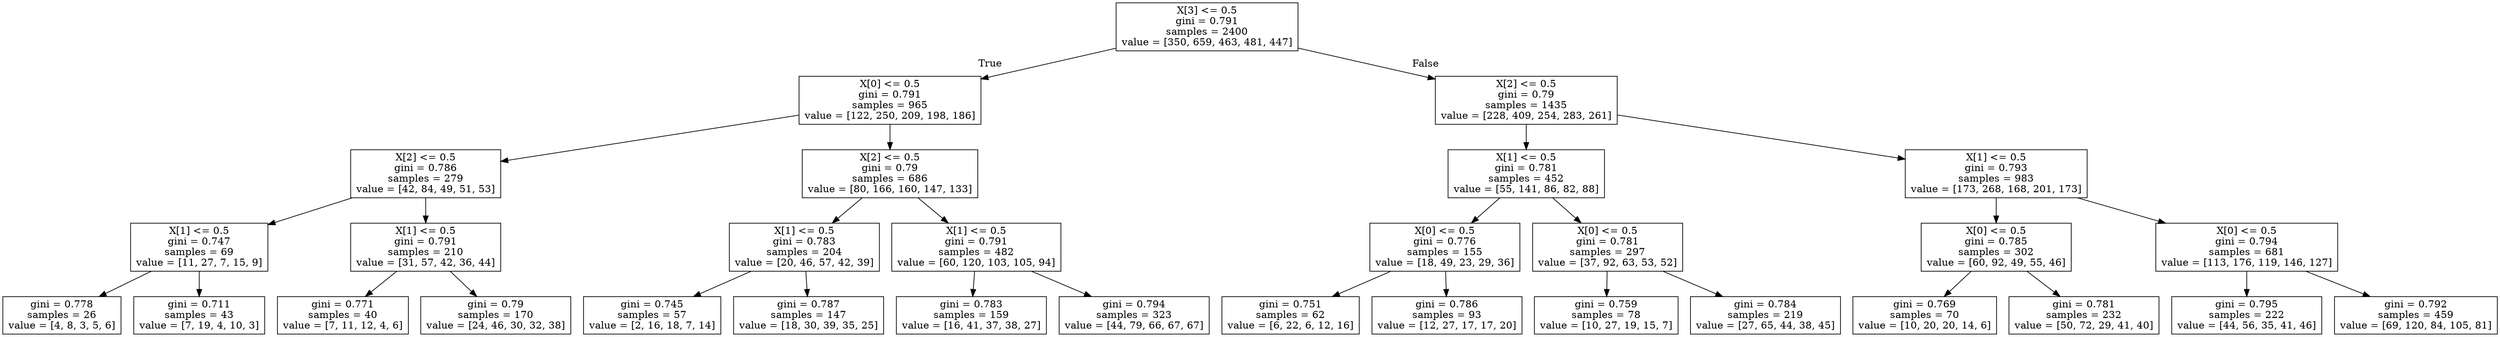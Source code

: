 digraph Tree {
node [shape=box] ;
0 [label="X[3] <= 0.5\ngini = 0.791\nsamples = 2400\nvalue = [350, 659, 463, 481, 447]"] ;
1 [label="X[0] <= 0.5\ngini = 0.791\nsamples = 965\nvalue = [122, 250, 209, 198, 186]"] ;
0 -> 1 [labeldistance=2.5, labelangle=45, headlabel="True"] ;
2 [label="X[2] <= 0.5\ngini = 0.786\nsamples = 279\nvalue = [42, 84, 49, 51, 53]"] ;
1 -> 2 ;
3 [label="X[1] <= 0.5\ngini = 0.747\nsamples = 69\nvalue = [11, 27, 7, 15, 9]"] ;
2 -> 3 ;
4 [label="gini = 0.778\nsamples = 26\nvalue = [4, 8, 3, 5, 6]"] ;
3 -> 4 ;
5 [label="gini = 0.711\nsamples = 43\nvalue = [7, 19, 4, 10, 3]"] ;
3 -> 5 ;
6 [label="X[1] <= 0.5\ngini = 0.791\nsamples = 210\nvalue = [31, 57, 42, 36, 44]"] ;
2 -> 6 ;
7 [label="gini = 0.771\nsamples = 40\nvalue = [7, 11, 12, 4, 6]"] ;
6 -> 7 ;
8 [label="gini = 0.79\nsamples = 170\nvalue = [24, 46, 30, 32, 38]"] ;
6 -> 8 ;
9 [label="X[2] <= 0.5\ngini = 0.79\nsamples = 686\nvalue = [80, 166, 160, 147, 133]"] ;
1 -> 9 ;
10 [label="X[1] <= 0.5\ngini = 0.783\nsamples = 204\nvalue = [20, 46, 57, 42, 39]"] ;
9 -> 10 ;
11 [label="gini = 0.745\nsamples = 57\nvalue = [2, 16, 18, 7, 14]"] ;
10 -> 11 ;
12 [label="gini = 0.787\nsamples = 147\nvalue = [18, 30, 39, 35, 25]"] ;
10 -> 12 ;
13 [label="X[1] <= 0.5\ngini = 0.791\nsamples = 482\nvalue = [60, 120, 103, 105, 94]"] ;
9 -> 13 ;
14 [label="gini = 0.783\nsamples = 159\nvalue = [16, 41, 37, 38, 27]"] ;
13 -> 14 ;
15 [label="gini = 0.794\nsamples = 323\nvalue = [44, 79, 66, 67, 67]"] ;
13 -> 15 ;
16 [label="X[2] <= 0.5\ngini = 0.79\nsamples = 1435\nvalue = [228, 409, 254, 283, 261]"] ;
0 -> 16 [labeldistance=2.5, labelangle=-45, headlabel="False"] ;
17 [label="X[1] <= 0.5\ngini = 0.781\nsamples = 452\nvalue = [55, 141, 86, 82, 88]"] ;
16 -> 17 ;
18 [label="X[0] <= 0.5\ngini = 0.776\nsamples = 155\nvalue = [18, 49, 23, 29, 36]"] ;
17 -> 18 ;
19 [label="gini = 0.751\nsamples = 62\nvalue = [6, 22, 6, 12, 16]"] ;
18 -> 19 ;
20 [label="gini = 0.786\nsamples = 93\nvalue = [12, 27, 17, 17, 20]"] ;
18 -> 20 ;
21 [label="X[0] <= 0.5\ngini = 0.781\nsamples = 297\nvalue = [37, 92, 63, 53, 52]"] ;
17 -> 21 ;
22 [label="gini = 0.759\nsamples = 78\nvalue = [10, 27, 19, 15, 7]"] ;
21 -> 22 ;
23 [label="gini = 0.784\nsamples = 219\nvalue = [27, 65, 44, 38, 45]"] ;
21 -> 23 ;
24 [label="X[1] <= 0.5\ngini = 0.793\nsamples = 983\nvalue = [173, 268, 168, 201, 173]"] ;
16 -> 24 ;
25 [label="X[0] <= 0.5\ngini = 0.785\nsamples = 302\nvalue = [60, 92, 49, 55, 46]"] ;
24 -> 25 ;
26 [label="gini = 0.769\nsamples = 70\nvalue = [10, 20, 20, 14, 6]"] ;
25 -> 26 ;
27 [label="gini = 0.781\nsamples = 232\nvalue = [50, 72, 29, 41, 40]"] ;
25 -> 27 ;
28 [label="X[0] <= 0.5\ngini = 0.794\nsamples = 681\nvalue = [113, 176, 119, 146, 127]"] ;
24 -> 28 ;
29 [label="gini = 0.795\nsamples = 222\nvalue = [44, 56, 35, 41, 46]"] ;
28 -> 29 ;
30 [label="gini = 0.792\nsamples = 459\nvalue = [69, 120, 84, 105, 81]"] ;
28 -> 30 ;
}